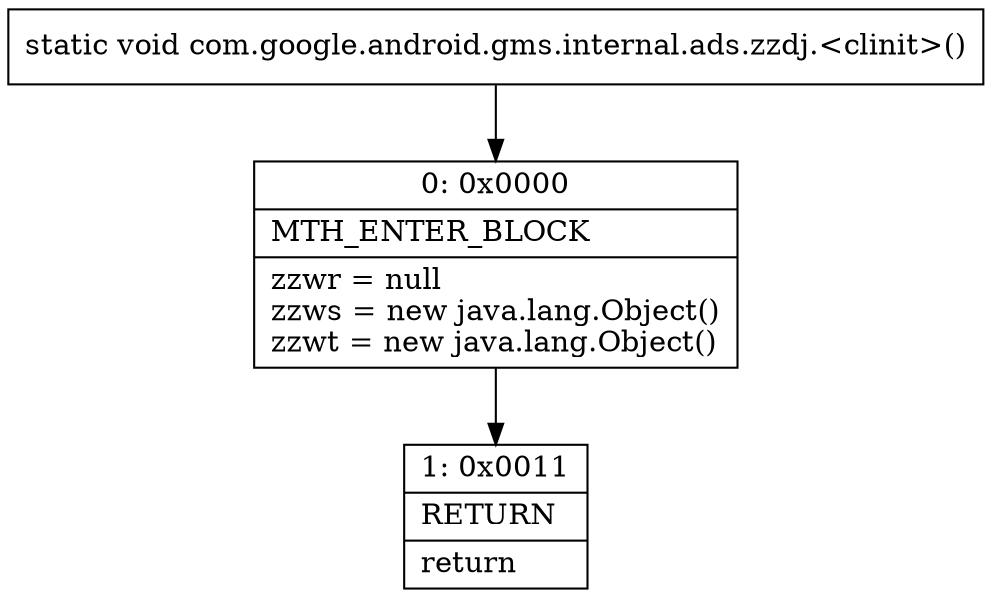 digraph "CFG forcom.google.android.gms.internal.ads.zzdj.\<clinit\>()V" {
Node_0 [shape=record,label="{0\:\ 0x0000|MTH_ENTER_BLOCK\l|zzwr = null\lzzws = new java.lang.Object()\lzzwt = new java.lang.Object()\l}"];
Node_1 [shape=record,label="{1\:\ 0x0011|RETURN\l|return\l}"];
MethodNode[shape=record,label="{static void com.google.android.gms.internal.ads.zzdj.\<clinit\>() }"];
MethodNode -> Node_0;
Node_0 -> Node_1;
}

